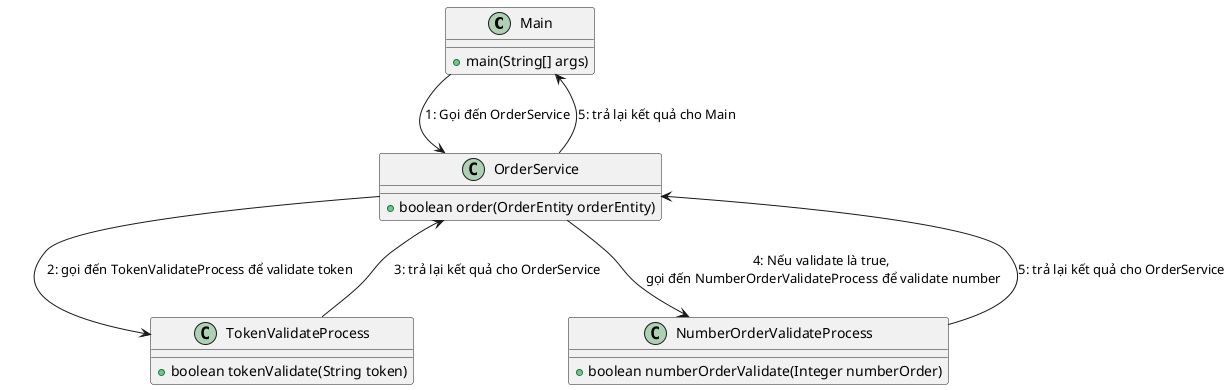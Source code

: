@startuml
class Main{
    + main(String[] args)
}
class OrderService{
    + boolean order(OrderEntity orderEntity)
}
class TokenValidateProcess{
    + boolean tokenValidate(String token)
}
class NumberOrderValidateProcess{
    + boolean numberOrderValidate(Integer numberOrder)
}

Main --> OrderService : 1: Gọi đến OrderService
OrderService --> TokenValidateProcess : 2: gọi đến TokenValidateProcess để validate token
TokenValidateProcess --> OrderService : 3: trả lại kết quả cho OrderService
OrderService --> NumberOrderValidateProcess : 4: Nếu validate là true,\n gọi đến NumberOrderValidateProcess để validate number
NumberOrderValidateProcess --> OrderService : 5: trả lại kết quả cho OrderService
OrderService --> Main : 5: trả lại kết quả cho Main
@enduml
